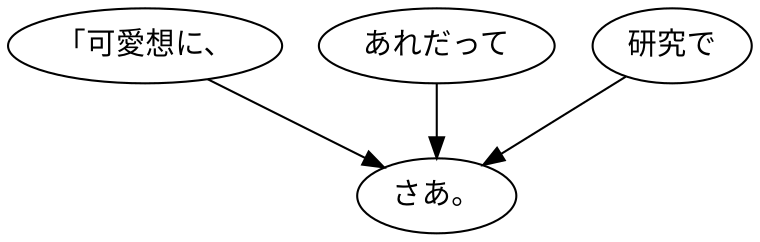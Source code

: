digraph graph5965 {
	node0 [label="「可愛想に、"];
	node1 [label="あれだって"];
	node2 [label="研究で"];
	node3 [label="さあ。"];
	node0 -> node3;
	node1 -> node3;
	node2 -> node3;
}
